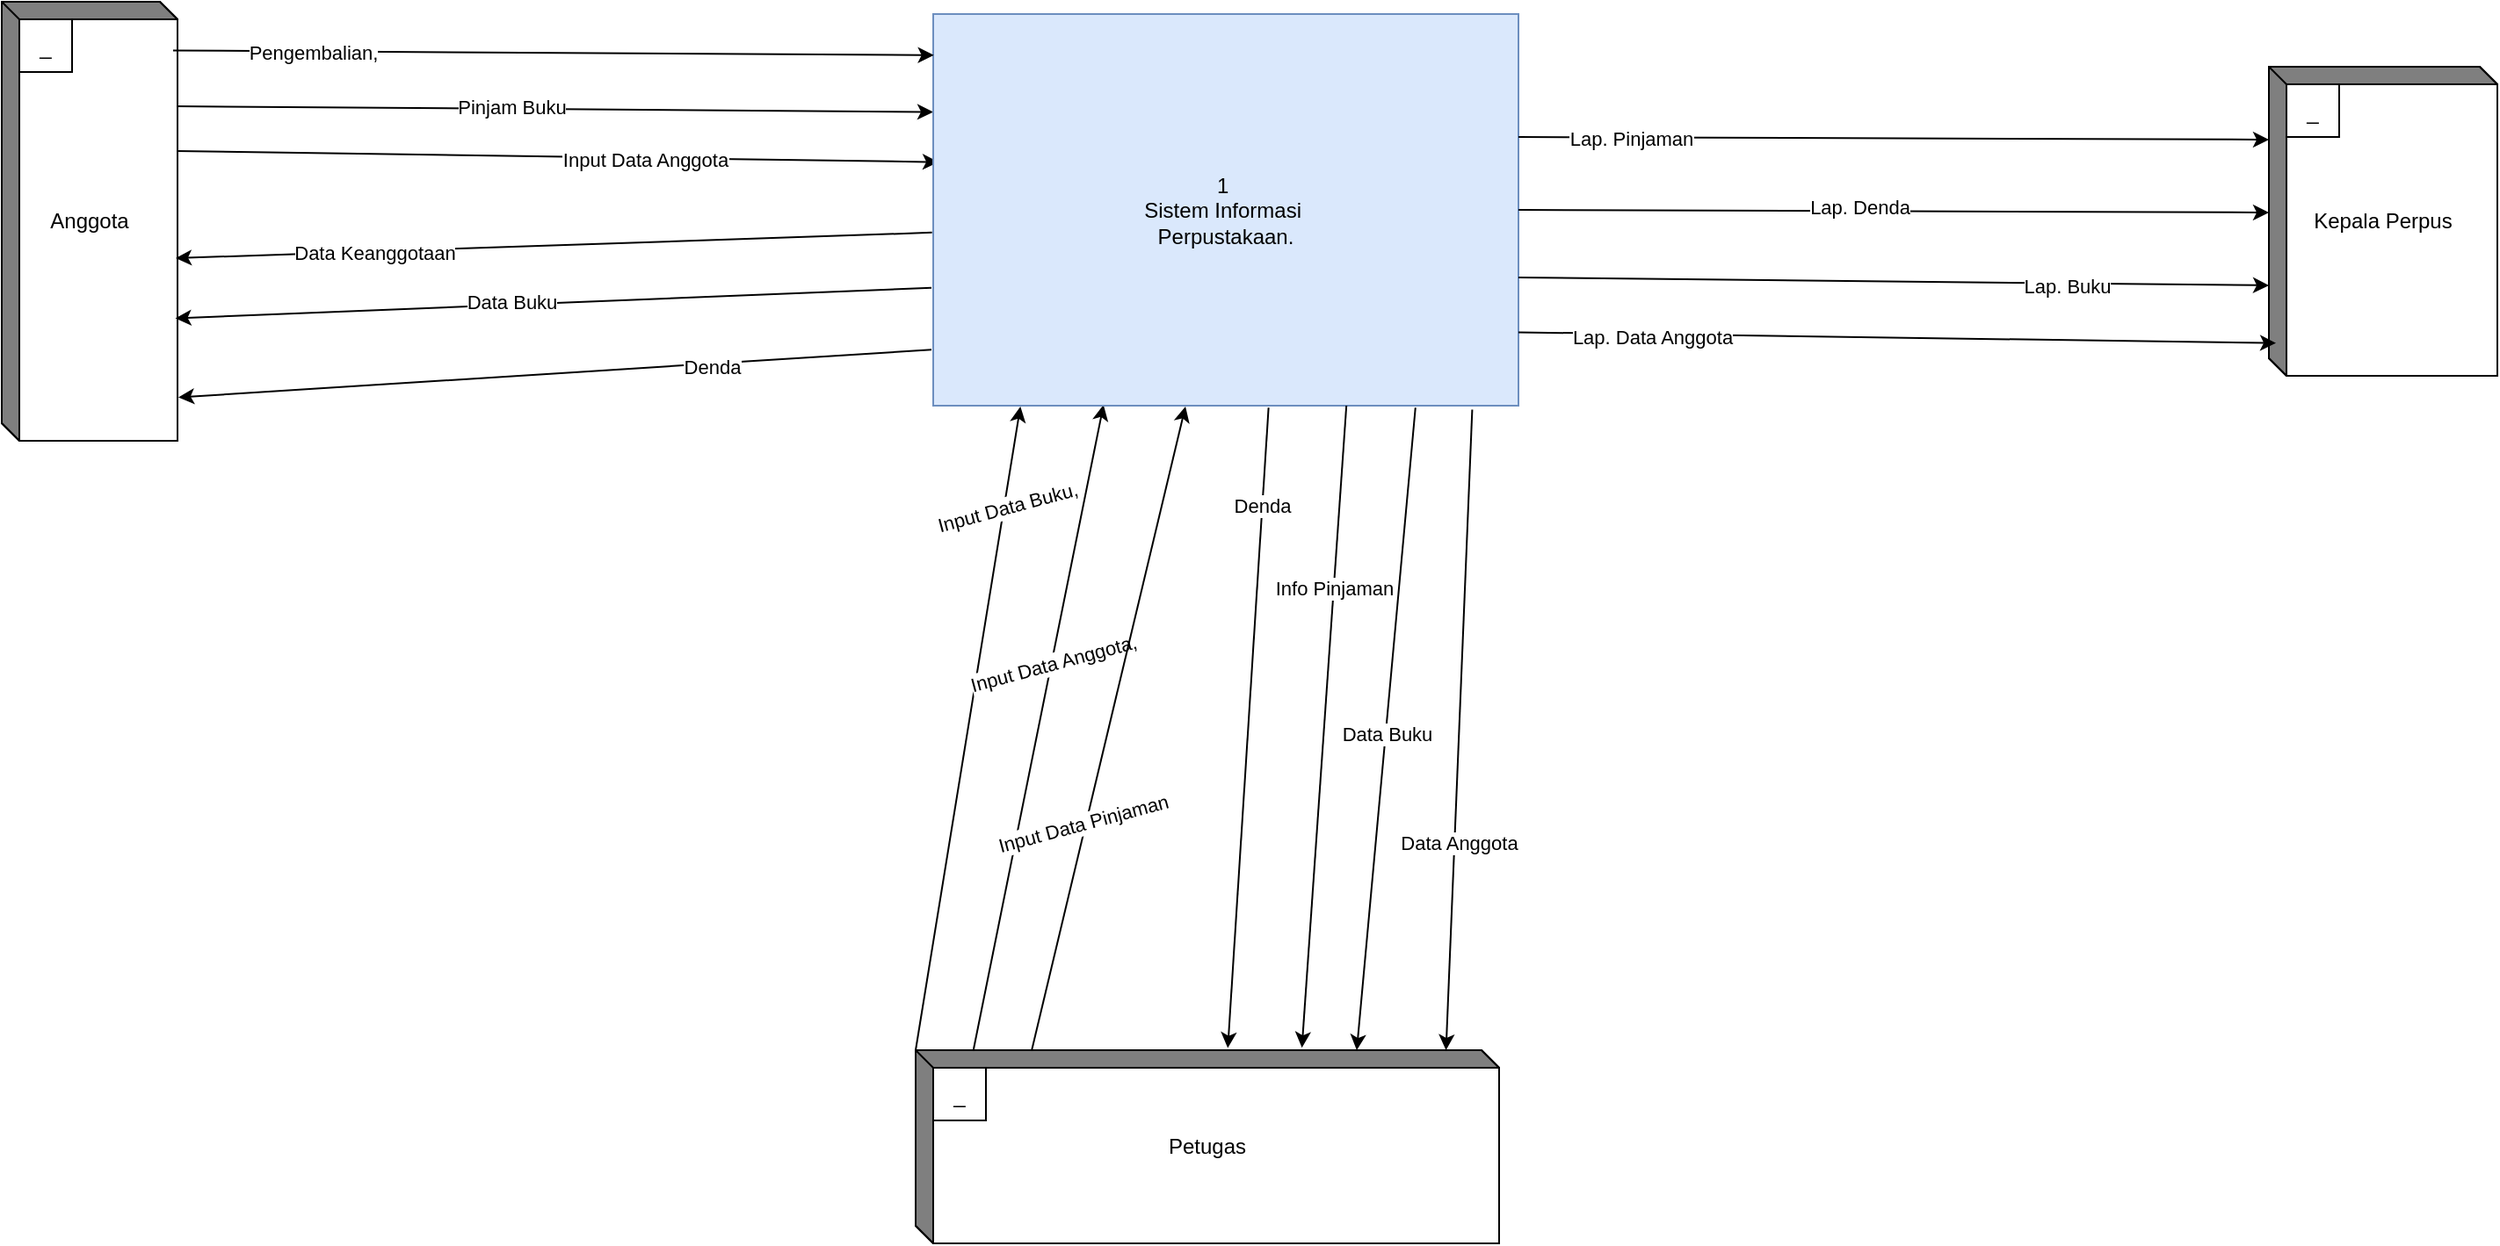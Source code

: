 <mxfile version="28.2.7">
  <diagram name="DFD 0" id="xmIdvEmJR1EZwlgxhEyn">
    <mxGraphModel dx="2564" dy="891" grid="1" gridSize="10" guides="1" tooltips="1" connect="1" arrows="1" fold="1" page="1" pageScale="1" pageWidth="1169" pageHeight="827" math="0" shadow="0">
      <root>
        <mxCell id="0" />
        <mxCell id="1" parent="0" />
        <mxCell id="H3j9hSy8FzbBw5jlu_tW-25" style="rounded=0;orthogonalLoop=1;jettySize=auto;html=1;exitX=0.985;exitY=0.238;exitDx=0;exitDy=0;exitPerimeter=0;entryX=0;entryY=0.25;entryDx=0;entryDy=0;" edge="1" parent="1" source="H3j9hSy8FzbBw5jlu_tW-2" target="H3j9hSy8FzbBw5jlu_tW-11">
          <mxGeometry relative="1" as="geometry">
            <mxPoint x="360" y="363" as="targetPoint" />
          </mxGeometry>
        </mxCell>
        <mxCell id="H3j9hSy8FzbBw5jlu_tW-29" value="Pinjam Buku" style="edgeLabel;html=1;align=center;verticalAlign=middle;resizable=0;points=[];" vertex="1" connectable="0" parent="H3j9hSy8FzbBw5jlu_tW-25">
          <mxGeometry x="-0.114" y="1" relative="1" as="geometry">
            <mxPoint as="offset" />
          </mxGeometry>
        </mxCell>
        <mxCell id="H3j9hSy8FzbBw5jlu_tW-28" style="rounded=0;orthogonalLoop=1;jettySize=auto;html=1;exitX=0.994;exitY=0.34;exitDx=0;exitDy=0;exitPerimeter=0;entryX=0.009;entryY=0.378;entryDx=0;entryDy=0;entryPerimeter=0;" edge="1" parent="1" source="H3j9hSy8FzbBw5jlu_tW-2" target="H3j9hSy8FzbBw5jlu_tW-11">
          <mxGeometry relative="1" as="geometry">
            <mxPoint x="368" y="390" as="targetPoint" />
          </mxGeometry>
        </mxCell>
        <mxCell id="H3j9hSy8FzbBw5jlu_tW-31" value="Input Data Anggota" style="edgeLabel;html=1;align=center;verticalAlign=middle;resizable=0;points=[];" vertex="1" connectable="0" parent="H3j9hSy8FzbBw5jlu_tW-28">
          <mxGeometry x="0.229" y="-1" relative="1" as="geometry">
            <mxPoint as="offset" />
          </mxGeometry>
        </mxCell>
        <mxCell id="H3j9hSy8FzbBw5jlu_tW-2" value="Anggota" style="html=1;dashed=0;whiteSpace=wrap;shape=mxgraph.dfd.externalEntity" vertex="1" parent="1">
          <mxGeometry x="-160" y="303" width="100" height="250" as="geometry" />
        </mxCell>
        <mxCell id="H3j9hSy8FzbBw5jlu_tW-3" value="_" style="autosize=1;part=1;resizable=0;strokeColor=inherit;fillColor=inherit;gradientColor=inherit;" vertex="1" parent="H3j9hSy8FzbBw5jlu_tW-2">
          <mxGeometry width="30" height="30" relative="1" as="geometry">
            <mxPoint x="10" y="10" as="offset" />
          </mxGeometry>
        </mxCell>
        <mxCell id="H3j9hSy8FzbBw5jlu_tW-16" style="rounded=0;orthogonalLoop=1;jettySize=auto;html=1;exitX=0;exitY=0;exitDx=0;exitDy=0;exitPerimeter=0;entryX=0.149;entryY=1.002;entryDx=0;entryDy=0;entryPerimeter=0;" edge="1" parent="1" source="H3j9hSy8FzbBw5jlu_tW-5" target="H3j9hSy8FzbBw5jlu_tW-11">
          <mxGeometry relative="1" as="geometry" />
        </mxCell>
        <mxCell id="H3j9hSy8FzbBw5jlu_tW-18" value="Input Data Buku," style="edgeLabel;html=1;align=center;verticalAlign=middle;resizable=0;points=[];rotation=-15;" vertex="1" connectable="0" parent="H3j9hSy8FzbBw5jlu_tW-16">
          <mxGeometry x="0.689" y="-1" relative="1" as="geometry">
            <mxPoint as="offset" />
          </mxGeometry>
        </mxCell>
        <mxCell id="H3j9hSy8FzbBw5jlu_tW-19" style="rounded=0;orthogonalLoop=1;jettySize=auto;html=1;entryX=0.291;entryY=0.998;entryDx=0;entryDy=0;exitX=0.099;exitY=0;exitDx=0;exitDy=0;exitPerimeter=0;entryPerimeter=0;" edge="1" parent="1" source="H3j9hSy8FzbBw5jlu_tW-5" target="H3j9hSy8FzbBw5jlu_tW-11">
          <mxGeometry relative="1" as="geometry">
            <mxPoint x="502" y="780" as="sourcePoint" />
          </mxGeometry>
        </mxCell>
        <mxCell id="H3j9hSy8FzbBw5jlu_tW-20" value="Input Data Anggota," style="edgeLabel;html=1;align=center;verticalAlign=middle;resizable=0;points=[];rotation=-15;" vertex="1" connectable="0" parent="H3j9hSy8FzbBw5jlu_tW-19">
          <mxGeometry x="0.201" relative="1" as="geometry">
            <mxPoint as="offset" />
          </mxGeometry>
        </mxCell>
        <mxCell id="H3j9hSy8FzbBw5jlu_tW-5" value="Petugas" style="html=1;dashed=0;whiteSpace=wrap;shape=mxgraph.dfd.externalEntity" vertex="1" parent="1">
          <mxGeometry x="360" y="900" width="332" height="110" as="geometry" />
        </mxCell>
        <mxCell id="H3j9hSy8FzbBw5jlu_tW-6" value="_" style="autosize=1;part=1;resizable=0;strokeColor=inherit;fillColor=inherit;gradientColor=inherit;" vertex="1" parent="H3j9hSy8FzbBw5jlu_tW-5">
          <mxGeometry width="30" height="30" relative="1" as="geometry">
            <mxPoint x="10" y="10" as="offset" />
          </mxGeometry>
        </mxCell>
        <mxCell id="H3j9hSy8FzbBw5jlu_tW-7" value="Kepala Perpus" style="html=1;dashed=0;whiteSpace=wrap;shape=mxgraph.dfd.externalEntity" vertex="1" parent="1">
          <mxGeometry x="1130" y="340" width="130" height="176" as="geometry" />
        </mxCell>
        <mxCell id="H3j9hSy8FzbBw5jlu_tW-8" value="_" style="autosize=1;part=1;resizable=0;strokeColor=inherit;fillColor=inherit;gradientColor=inherit;" vertex="1" parent="H3j9hSy8FzbBw5jlu_tW-7">
          <mxGeometry width="30" height="30" relative="1" as="geometry">
            <mxPoint x="10" y="10" as="offset" />
          </mxGeometry>
        </mxCell>
        <mxCell id="H3j9hSy8FzbBw5jlu_tW-11" value="&lt;div&gt;1&amp;nbsp;&lt;/div&gt;&lt;div&gt;Sistem Informasi&amp;nbsp;&lt;/div&gt;&lt;div&gt;Perpustakaan.&lt;/div&gt;" style="html=1;dashed=0;whiteSpace=wrap;fillColor=#dae8fc;strokeColor=#6c8ebf;" vertex="1" parent="1">
          <mxGeometry x="370" y="310" width="333" height="223" as="geometry" />
        </mxCell>
        <mxCell id="H3j9hSy8FzbBw5jlu_tW-21" style="rounded=0;orthogonalLoop=1;jettySize=auto;html=1;exitX=0.199;exitY=0;exitDx=0;exitDy=0;exitPerimeter=0;entryX=0.431;entryY=1.002;entryDx=0;entryDy=0;entryPerimeter=0;" edge="1" parent="1" source="H3j9hSy8FzbBw5jlu_tW-5" target="H3j9hSy8FzbBw5jlu_tW-11">
          <mxGeometry relative="1" as="geometry" />
        </mxCell>
        <mxCell id="H3j9hSy8FzbBw5jlu_tW-22" value="Input Data Pinjaman" style="edgeLabel;html=1;align=center;verticalAlign=middle;resizable=0;points=[];rotation=-15;" vertex="1" connectable="0" parent="H3j9hSy8FzbBw5jlu_tW-21">
          <mxGeometry x="-0.298" y="2" relative="1" as="geometry">
            <mxPoint as="offset" />
          </mxGeometry>
        </mxCell>
        <mxCell id="H3j9hSy8FzbBw5jlu_tW-23" style="rounded=0;orthogonalLoop=1;jettySize=auto;html=1;exitX=0.975;exitY=0.111;exitDx=0;exitDy=0;exitPerimeter=0;entryX=0.001;entryY=0.105;entryDx=0;entryDy=0;entryPerimeter=0;" edge="1" parent="1" source="H3j9hSy8FzbBw5jlu_tW-2" target="H3j9hSy8FzbBw5jlu_tW-11">
          <mxGeometry relative="1" as="geometry">
            <mxPoint x="130" y="350" as="sourcePoint" />
            <mxPoint x="320" y="330" as="targetPoint" />
          </mxGeometry>
        </mxCell>
        <mxCell id="H3j9hSy8FzbBw5jlu_tW-24" value="Pengembalian," style="edgeLabel;html=1;align=center;verticalAlign=middle;resizable=0;points=[];" vertex="1" connectable="0" parent="H3j9hSy8FzbBw5jlu_tW-23">
          <mxGeometry x="-0.695" y="-1" relative="1" as="geometry">
            <mxPoint x="13" as="offset" />
          </mxGeometry>
        </mxCell>
        <mxCell id="H3j9hSy8FzbBw5jlu_tW-32" style="rounded=0;orthogonalLoop=1;jettySize=auto;html=1;entryX=0.535;entryY=-0.011;entryDx=0;entryDy=0;entryPerimeter=0;exitX=0.573;exitY=1.005;exitDx=0;exitDy=0;exitPerimeter=0;" edge="1" parent="1" source="H3j9hSy8FzbBw5jlu_tW-11" target="H3j9hSy8FzbBw5jlu_tW-5">
          <mxGeometry relative="1" as="geometry">
            <mxPoint x="582" y="533" as="sourcePoint" />
          </mxGeometry>
        </mxCell>
        <mxCell id="H3j9hSy8FzbBw5jlu_tW-38" value="Denda" style="edgeLabel;html=1;align=center;verticalAlign=middle;resizable=0;points=[];" vertex="1" connectable="0" parent="H3j9hSy8FzbBw5jlu_tW-32">
          <mxGeometry x="-0.697" y="-1" relative="1" as="geometry">
            <mxPoint as="offset" />
          </mxGeometry>
        </mxCell>
        <mxCell id="H3j9hSy8FzbBw5jlu_tW-34" style="rounded=0;orthogonalLoop=1;jettySize=auto;html=1;entryX=0.662;entryY=-0.013;entryDx=0;entryDy=0;entryPerimeter=0;exitX=0.706;exitY=1;exitDx=0;exitDy=0;exitPerimeter=0;" edge="1" parent="1" source="H3j9hSy8FzbBw5jlu_tW-11" target="H3j9hSy8FzbBw5jlu_tW-5">
          <mxGeometry relative="1" as="geometry">
            <mxPoint x="620" y="533" as="sourcePoint" />
          </mxGeometry>
        </mxCell>
        <mxCell id="H3j9hSy8FzbBw5jlu_tW-39" value="Info Pinjaman" style="edgeLabel;html=1;align=center;verticalAlign=middle;resizable=0;points=[];" vertex="1" connectable="0" parent="H3j9hSy8FzbBw5jlu_tW-34">
          <mxGeometry x="-0.434" relative="1" as="geometry">
            <mxPoint as="offset" />
          </mxGeometry>
        </mxCell>
        <mxCell id="H3j9hSy8FzbBw5jlu_tW-35" style="rounded=0;orthogonalLoop=1;jettySize=auto;html=1;entryX=0.756;entryY=0;entryDx=0;entryDy=0;entryPerimeter=0;exitX=0.824;exitY=1.005;exitDx=0;exitDy=0;exitPerimeter=0;" edge="1" parent="1" source="H3j9hSy8FzbBw5jlu_tW-11" target="H3j9hSy8FzbBw5jlu_tW-5">
          <mxGeometry relative="1" as="geometry" />
        </mxCell>
        <mxCell id="H3j9hSy8FzbBw5jlu_tW-40" value="Data Buku" style="edgeLabel;html=1;align=center;verticalAlign=middle;resizable=0;points=[];" vertex="1" connectable="0" parent="H3j9hSy8FzbBw5jlu_tW-35">
          <mxGeometry x="0.014" relative="1" as="geometry">
            <mxPoint as="offset" />
          </mxGeometry>
        </mxCell>
        <mxCell id="H3j9hSy8FzbBw5jlu_tW-37" style="rounded=0;orthogonalLoop=1;jettySize=auto;html=1;entryX=0.909;entryY=0;entryDx=0;entryDy=0;entryPerimeter=0;exitX=0.921;exitY=1.01;exitDx=0;exitDy=0;exitPerimeter=0;" edge="1" parent="1" source="H3j9hSy8FzbBw5jlu_tW-11" target="H3j9hSy8FzbBw5jlu_tW-5">
          <mxGeometry relative="1" as="geometry" />
        </mxCell>
        <mxCell id="H3j9hSy8FzbBw5jlu_tW-41" value="Data Anggota" style="edgeLabel;html=1;align=center;verticalAlign=middle;resizable=0;points=[];" vertex="1" connectable="0" parent="H3j9hSy8FzbBw5jlu_tW-37">
          <mxGeometry x="0.352" y="2" relative="1" as="geometry">
            <mxPoint as="offset" />
          </mxGeometry>
        </mxCell>
        <mxCell id="H3j9hSy8FzbBw5jlu_tW-42" style="rounded=0;orthogonalLoop=1;jettySize=auto;html=1;exitX=1;exitY=0.25;exitDx=0;exitDy=0;entryX=0;entryY=0;entryDx=0;entryDy=41.5;entryPerimeter=0;" edge="1" parent="1" target="H3j9hSy8FzbBw5jlu_tW-7">
          <mxGeometry relative="1" as="geometry">
            <mxPoint x="703" y="380" as="sourcePoint" />
            <mxPoint x="1068.96" y="380.122" as="targetPoint" />
          </mxGeometry>
        </mxCell>
        <mxCell id="H3j9hSy8FzbBw5jlu_tW-43" value="Lap. Pinjaman" style="edgeLabel;html=1;align=center;verticalAlign=middle;resizable=0;points=[];" vertex="1" connectable="0" parent="H3j9hSy8FzbBw5jlu_tW-42">
          <mxGeometry x="-0.701" y="-1" relative="1" as="geometry">
            <mxPoint as="offset" />
          </mxGeometry>
        </mxCell>
        <mxCell id="H3j9hSy8FzbBw5jlu_tW-44" style="rounded=0;orthogonalLoop=1;jettySize=auto;html=1;exitX=1;exitY=0.5;exitDx=0;exitDy=0;entryX=0;entryY=0;entryDx=0;entryDy=83;entryPerimeter=0;" edge="1" parent="1" source="H3j9hSy8FzbBw5jlu_tW-11" target="H3j9hSy8FzbBw5jlu_tW-7">
          <mxGeometry relative="1" as="geometry" />
        </mxCell>
        <mxCell id="H3j9hSy8FzbBw5jlu_tW-45" value="Lap. Denda" style="edgeLabel;html=1;align=center;verticalAlign=middle;resizable=0;points=[];" vertex="1" connectable="0" parent="H3j9hSy8FzbBw5jlu_tW-44">
          <mxGeometry x="-0.094" y="2" relative="1" as="geometry">
            <mxPoint as="offset" />
          </mxGeometry>
        </mxCell>
        <mxCell id="H3j9hSy8FzbBw5jlu_tW-46" style="rounded=0;orthogonalLoop=1;jettySize=auto;html=1;exitX=1;exitY=0.75;exitDx=0;exitDy=0;entryX=0;entryY=0;entryDx=0;entryDy=124.5;entryPerimeter=0;" edge="1" parent="1" target="H3j9hSy8FzbBw5jlu_tW-7">
          <mxGeometry relative="1" as="geometry">
            <mxPoint x="703" y="460.0" as="sourcePoint" />
            <mxPoint x="1072.47" y="460.382" as="targetPoint" />
          </mxGeometry>
        </mxCell>
        <mxCell id="H3j9hSy8FzbBw5jlu_tW-47" value="Lap. Buku" style="edgeLabel;html=1;align=center;verticalAlign=middle;resizable=0;points=[];" vertex="1" connectable="0" parent="H3j9hSy8FzbBw5jlu_tW-46">
          <mxGeometry x="0.462" y="-1" relative="1" as="geometry">
            <mxPoint as="offset" />
          </mxGeometry>
        </mxCell>
        <mxCell id="H3j9hSy8FzbBw5jlu_tW-48" style="rounded=0;orthogonalLoop=1;jettySize=auto;html=1;exitX=1.003;exitY=0.855;exitDx=0;exitDy=0;exitPerimeter=0;entryX=0.031;entryY=0.894;entryDx=0;entryDy=0;entryPerimeter=0;" edge="1" parent="1" target="H3j9hSy8FzbBw5jlu_tW-7">
          <mxGeometry relative="1" as="geometry">
            <mxPoint x="702.999" y="491.205" as="sourcePoint" />
            <mxPoint x="1100" y="490" as="targetPoint" />
          </mxGeometry>
        </mxCell>
        <mxCell id="H3j9hSy8FzbBw5jlu_tW-50" value="Lap. Data Anggota" style="edgeLabel;html=1;align=center;verticalAlign=middle;resizable=0;points=[];" vertex="1" connectable="0" parent="H3j9hSy8FzbBw5jlu_tW-48">
          <mxGeometry x="-0.647" y="-1" relative="1" as="geometry">
            <mxPoint as="offset" />
          </mxGeometry>
        </mxCell>
        <mxCell id="H3j9hSy8FzbBw5jlu_tW-54" style="rounded=0;orthogonalLoop=1;jettySize=auto;html=1;entryX=0.99;entryY=0.584;entryDx=0;entryDy=0;entryPerimeter=0;exitX=-0.002;exitY=0.558;exitDx=0;exitDy=0;exitPerimeter=0;" edge="1" parent="1" source="H3j9hSy8FzbBw5jlu_tW-11" target="H3j9hSy8FzbBw5jlu_tW-2">
          <mxGeometry relative="1" as="geometry" />
        </mxCell>
        <mxCell id="H3j9hSy8FzbBw5jlu_tW-57" value="Data Keanggotaan" style="edgeLabel;html=1;align=center;verticalAlign=middle;resizable=0;points=[];" vertex="1" connectable="0" parent="H3j9hSy8FzbBw5jlu_tW-54">
          <mxGeometry x="0.477" y="1" relative="1" as="geometry">
            <mxPoint as="offset" />
          </mxGeometry>
        </mxCell>
        <mxCell id="H3j9hSy8FzbBw5jlu_tW-55" style="rounded=0;orthogonalLoop=1;jettySize=auto;html=1;entryX=0.988;entryY=0.721;entryDx=0;entryDy=0;entryPerimeter=0;exitX=-0.003;exitY=0.699;exitDx=0;exitDy=0;exitPerimeter=0;" edge="1" parent="1" source="H3j9hSy8FzbBw5jlu_tW-11" target="H3j9hSy8FzbBw5jlu_tW-2">
          <mxGeometry relative="1" as="geometry" />
        </mxCell>
        <mxCell id="H3j9hSy8FzbBw5jlu_tW-58" value="Data Buku" style="edgeLabel;html=1;align=center;verticalAlign=middle;resizable=0;points=[];" vertex="1" connectable="0" parent="H3j9hSy8FzbBw5jlu_tW-55">
          <mxGeometry x="0.111" y="-2" relative="1" as="geometry">
            <mxPoint as="offset" />
          </mxGeometry>
        </mxCell>
        <mxCell id="H3j9hSy8FzbBw5jlu_tW-56" style="rounded=0;orthogonalLoop=1;jettySize=auto;html=1;entryX=1.005;entryY=0.901;entryDx=0;entryDy=0;entryPerimeter=0;exitX=-0.003;exitY=0.857;exitDx=0;exitDy=0;exitPerimeter=0;" edge="1" parent="1" source="H3j9hSy8FzbBw5jlu_tW-11" target="H3j9hSy8FzbBw5jlu_tW-2">
          <mxGeometry relative="1" as="geometry" />
        </mxCell>
        <mxCell id="H3j9hSy8FzbBw5jlu_tW-59" value="Denda" style="edgeLabel;html=1;align=center;verticalAlign=middle;resizable=0;points=[];" vertex="1" connectable="0" parent="H3j9hSy8FzbBw5jlu_tW-56">
          <mxGeometry x="-0.413" y="2" relative="1" as="geometry">
            <mxPoint as="offset" />
          </mxGeometry>
        </mxCell>
      </root>
    </mxGraphModel>
  </diagram>
</mxfile>
